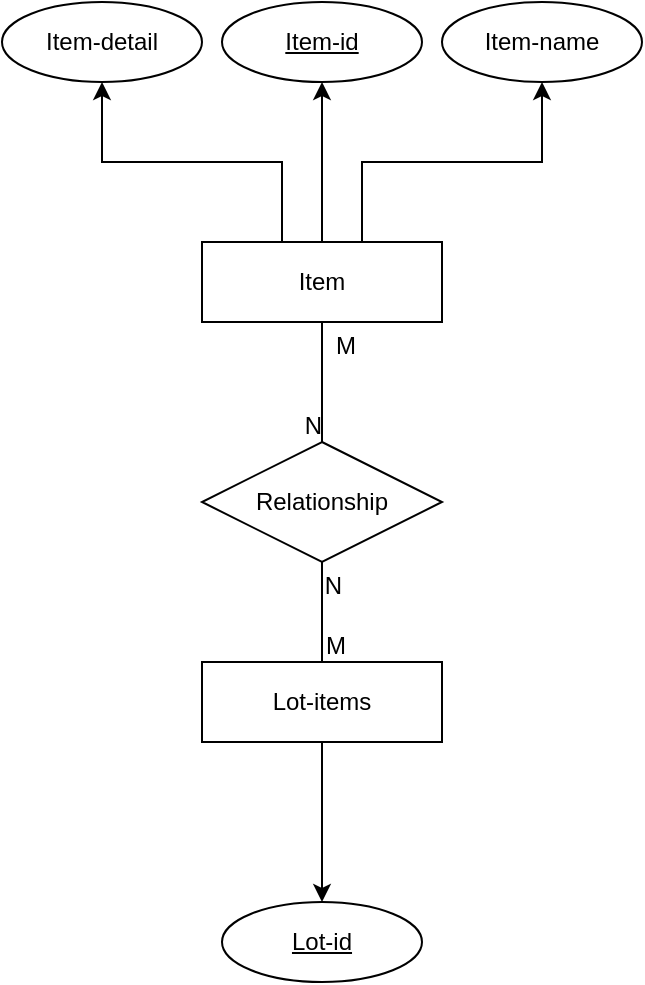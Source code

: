<mxfile version="14.6.13" type="github">
  <diagram id="RiAbR5EW1nkYei3EMFEr" name="Page-1">
    <mxGraphModel dx="1038" dy="589" grid="1" gridSize="10" guides="1" tooltips="1" connect="1" arrows="1" fold="1" page="1" pageScale="1" pageWidth="850" pageHeight="1100" math="0" shadow="0">
      <root>
        <mxCell id="0" />
        <mxCell id="1" parent="0" />
        <mxCell id="IqELk52ACKUfoO2wY7_7-10" value="" style="group" vertex="1" connectable="0" parent="1">
          <mxGeometry x="260" y="30" width="320" height="160" as="geometry" />
        </mxCell>
        <mxCell id="i_4gNZO3IMOdpxt323Jk-1" value="Item-id" style="ellipse;whiteSpace=wrap;html=1;align=center;fontStyle=4;" parent="IqELk52ACKUfoO2wY7_7-10" vertex="1">
          <mxGeometry x="110" width="100" height="40" as="geometry" />
        </mxCell>
        <mxCell id="3" value="" style="edgeStyle=orthogonalEdgeStyle;rounded=0;orthogonalLoop=1;jettySize=auto;html=1;" parent="IqELk52ACKUfoO2wY7_7-10" source="2" target="i_4gNZO3IMOdpxt323Jk-1" edge="1">
          <mxGeometry x="-20" as="geometry" />
        </mxCell>
        <mxCell id="2" value="Item" style="rounded=0;arcSize=10;whiteSpace=wrap;html=1;align=center;" parent="IqELk52ACKUfoO2wY7_7-10" vertex="1">
          <mxGeometry x="100" y="120" width="120" height="40" as="geometry" />
        </mxCell>
        <mxCell id="IqELk52ACKUfoO2wY7_7-5" value="Item-name" style="ellipse;whiteSpace=wrap;html=1;align=center;" vertex="1" parent="IqELk52ACKUfoO2wY7_7-10">
          <mxGeometry x="220" width="100" height="40" as="geometry" />
        </mxCell>
        <mxCell id="IqELk52ACKUfoO2wY7_7-6" style="edgeStyle=orthogonalEdgeStyle;rounded=0;orthogonalLoop=1;jettySize=auto;html=1;entryX=0.5;entryY=1;entryDx=0;entryDy=0;" edge="1" parent="IqELk52ACKUfoO2wY7_7-10" source="2" target="IqELk52ACKUfoO2wY7_7-5">
          <mxGeometry x="-20" as="geometry">
            <Array as="points">
              <mxPoint x="180" y="80" />
              <mxPoint x="270" y="80" />
            </Array>
          </mxGeometry>
        </mxCell>
        <mxCell id="IqELk52ACKUfoO2wY7_7-7" value="Item-detail" style="ellipse;whiteSpace=wrap;html=1;align=center;" vertex="1" parent="IqELk52ACKUfoO2wY7_7-10">
          <mxGeometry width="100" height="40" as="geometry" />
        </mxCell>
        <mxCell id="IqELk52ACKUfoO2wY7_7-8" style="edgeStyle=orthogonalEdgeStyle;rounded=0;orthogonalLoop=1;jettySize=auto;html=1;entryX=0.5;entryY=1;entryDx=0;entryDy=0;" edge="1" parent="IqELk52ACKUfoO2wY7_7-10" source="2" target="IqELk52ACKUfoO2wY7_7-7">
          <mxGeometry x="-20" as="geometry">
            <Array as="points">
              <mxPoint x="140" y="80" />
              <mxPoint x="50" y="80" />
            </Array>
          </mxGeometry>
        </mxCell>
        <mxCell id="IqELk52ACKUfoO2wY7_7-31" value="" style="edgeStyle=orthogonalEdgeStyle;rounded=0;orthogonalLoop=1;jettySize=auto;html=1;" edge="1" parent="1" source="IqELk52ACKUfoO2wY7_7-11" target="IqELk52ACKUfoO2wY7_7-30">
          <mxGeometry relative="1" as="geometry" />
        </mxCell>
        <mxCell id="IqELk52ACKUfoO2wY7_7-11" value="Lot-items" style="whiteSpace=wrap;html=1;align=center;" vertex="1" parent="1">
          <mxGeometry x="360" y="360" width="120" height="40" as="geometry" />
        </mxCell>
        <mxCell id="IqELk52ACKUfoO2wY7_7-12" value="Relationship" style="shape=rhombus;perimeter=rhombusPerimeter;whiteSpace=wrap;html=1;align=center;" vertex="1" parent="1">
          <mxGeometry x="360" y="250" width="120" height="60" as="geometry" />
        </mxCell>
        <mxCell id="IqELk52ACKUfoO2wY7_7-23" value="" style="endArrow=none;html=1;rounded=0;exitX=0.5;exitY=0;exitDx=0;exitDy=0;entryX=0.5;entryY=1;entryDx=0;entryDy=0;" edge="1" parent="1" source="IqELk52ACKUfoO2wY7_7-11" target="IqELk52ACKUfoO2wY7_7-12">
          <mxGeometry relative="1" as="geometry">
            <mxPoint x="350" y="580" as="sourcePoint" />
            <mxPoint x="500" y="540" as="targetPoint" />
          </mxGeometry>
        </mxCell>
        <mxCell id="IqELk52ACKUfoO2wY7_7-24" value="M" style="resizable=0;html=1;align=left;verticalAlign=bottom;" connectable="0" vertex="1" parent="IqELk52ACKUfoO2wY7_7-23">
          <mxGeometry x="-1" relative="1" as="geometry" />
        </mxCell>
        <mxCell id="IqELk52ACKUfoO2wY7_7-25" value="N" style="resizable=0;html=1;align=right;verticalAlign=bottom;" connectable="0" vertex="1" parent="IqELk52ACKUfoO2wY7_7-23">
          <mxGeometry x="1" relative="1" as="geometry">
            <mxPoint x="10" y="20" as="offset" />
          </mxGeometry>
        </mxCell>
        <mxCell id="IqELk52ACKUfoO2wY7_7-26" value="" style="endArrow=none;html=1;rounded=0;exitX=0.5;exitY=1;exitDx=0;exitDy=0;entryX=0.5;entryY=0;entryDx=0;entryDy=0;" edge="1" parent="1" source="2" target="IqELk52ACKUfoO2wY7_7-12">
          <mxGeometry relative="1" as="geometry">
            <mxPoint x="300" y="500" as="sourcePoint" />
            <mxPoint x="460" y="500" as="targetPoint" />
          </mxGeometry>
        </mxCell>
        <mxCell id="IqELk52ACKUfoO2wY7_7-27" value="M" style="resizable=0;html=1;align=left;verticalAlign=bottom;" connectable="0" vertex="1" parent="IqELk52ACKUfoO2wY7_7-26">
          <mxGeometry x="-1" relative="1" as="geometry">
            <mxPoint x="5" y="20" as="offset" />
          </mxGeometry>
        </mxCell>
        <mxCell id="IqELk52ACKUfoO2wY7_7-28" value="N" style="resizable=0;html=1;align=right;verticalAlign=bottom;" connectable="0" vertex="1" parent="IqELk52ACKUfoO2wY7_7-26">
          <mxGeometry x="1" relative="1" as="geometry" />
        </mxCell>
        <mxCell id="IqELk52ACKUfoO2wY7_7-30" value="Lot-id" style="ellipse;whiteSpace=wrap;html=1;align=center;fontStyle=4;" vertex="1" parent="1">
          <mxGeometry x="370" y="480" width="100" height="40" as="geometry" />
        </mxCell>
      </root>
    </mxGraphModel>
  </diagram>
</mxfile>
